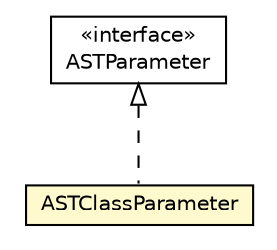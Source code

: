 #!/usr/local/bin/dot
#
# Class diagram 
# Generated by UMLGraph version 5.1 (http://www.umlgraph.org/)
#

digraph G {
	edge [fontname="Helvetica",fontsize=10,labelfontname="Helvetica",labelfontsize=10];
	node [fontname="Helvetica",fontsize=10,shape=plaintext];
	nodesep=0.25;
	ranksep=0.5;
	// org.androidtransfuse.adapter.ASTParameter
	c76236 [label=<<table title="org.androidtransfuse.adapter.ASTParameter" border="0" cellborder="1" cellspacing="0" cellpadding="2" port="p" href="../ASTParameter.html">
		<tr><td><table border="0" cellspacing="0" cellpadding="1">
<tr><td align="center" balign="center"> &#171;interface&#187; </td></tr>
<tr><td align="center" balign="center"> ASTParameter </td></tr>
		</table></td></tr>
		</table>>, fontname="Helvetica", fontcolor="black", fontsize=10.0];
	// org.androidtransfuse.adapter.classes.ASTClassParameter
	c76264 [label=<<table title="org.androidtransfuse.adapter.classes.ASTClassParameter" border="0" cellborder="1" cellspacing="0" cellpadding="2" port="p" bgcolor="lemonChiffon" href="./ASTClassParameter.html">
		<tr><td><table border="0" cellspacing="0" cellpadding="1">
<tr><td align="center" balign="center"> ASTClassParameter </td></tr>
		</table></td></tr>
		</table>>, fontname="Helvetica", fontcolor="black", fontsize=10.0];
	//org.androidtransfuse.adapter.classes.ASTClassParameter implements org.androidtransfuse.adapter.ASTParameter
	c76236:p -> c76264:p [dir=back,arrowtail=empty,style=dashed];
}

